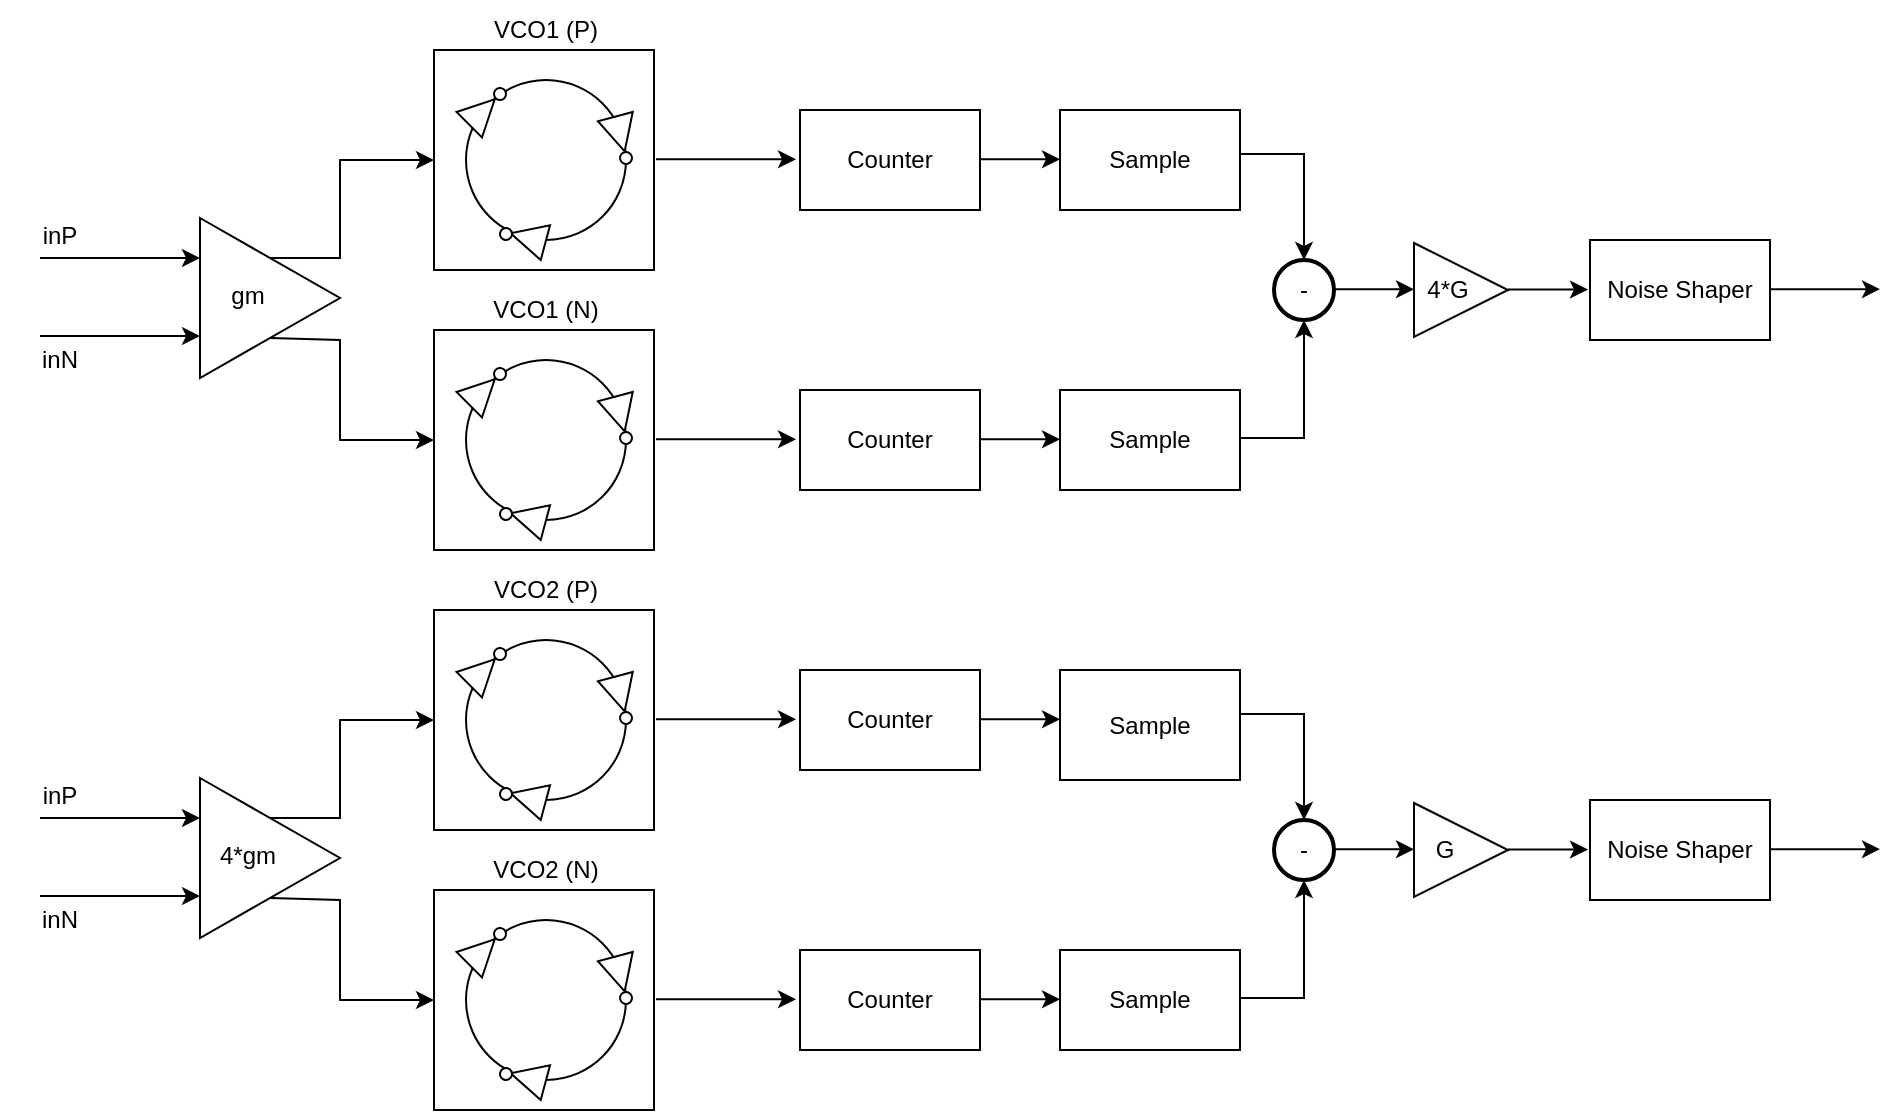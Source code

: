 <mxfile version="24.2.5" type="device">
  <diagram name="Página-1" id="GBnDSWIMgBguWS17cVUB">
    <mxGraphModel dx="1434" dy="836" grid="1" gridSize="10" guides="1" tooltips="1" connect="1" arrows="1" fold="1" page="1" pageScale="1" pageWidth="827" pageHeight="1169" math="0" shadow="0">
      <root>
        <mxCell id="0" />
        <mxCell id="1" parent="0" />
        <mxCell id="giKLwABNxpkBtgjpMrBd-41" value="" style="group;rotation=-135;" parent="1" vertex="1" connectable="0">
          <mxGeometry x="284" y="219.996" width="110" height="100.004" as="geometry" />
        </mxCell>
        <mxCell id="giKLwABNxpkBtgjpMrBd-42" value="" style="rounded=0;whiteSpace=wrap;html=1;" parent="giKLwABNxpkBtgjpMrBd-41" vertex="1">
          <mxGeometry x="-7" y="-5" width="110" height="110" as="geometry" />
        </mxCell>
        <mxCell id="giKLwABNxpkBtgjpMrBd-43" value="" style="ellipse;whiteSpace=wrap;html=1;aspect=fixed;rotation=-135;" parent="giKLwABNxpkBtgjpMrBd-41" vertex="1">
          <mxGeometry x="9" y="10" width="80" height="80" as="geometry" />
        </mxCell>
        <mxCell id="giKLwABNxpkBtgjpMrBd-44" value="" style="group;rotation=-165;" parent="giKLwABNxpkBtgjpMrBd-41" vertex="1" connectable="0">
          <mxGeometry x="25" y="79" width="24" height="18" as="geometry" />
        </mxCell>
        <mxCell id="giKLwABNxpkBtgjpMrBd-45" value="" style="triangle;whiteSpace=wrap;html=1;rotation=-165;" parent="giKLwABNxpkBtgjpMrBd-44" vertex="1">
          <mxGeometry x="6" y="1" width="18" height="18" as="geometry" />
        </mxCell>
        <mxCell id="giKLwABNxpkBtgjpMrBd-46" value="" style="ellipse;whiteSpace=wrap;html=1;aspect=fixed;rotation=-165;" parent="giKLwABNxpkBtgjpMrBd-44" vertex="1">
          <mxGeometry x="1" y="5" width="6" height="6" as="geometry" />
        </mxCell>
        <mxCell id="giKLwABNxpkBtgjpMrBd-47" value="" style="triangle;whiteSpace=wrap;html=1;rotation=-45;" parent="giKLwABNxpkBtgjpMrBd-41" vertex="1">
          <mxGeometry x="8" y="17" width="18" height="18" as="geometry" />
        </mxCell>
        <mxCell id="giKLwABNxpkBtgjpMrBd-48" value="" style="ellipse;whiteSpace=wrap;html=1;aspect=fixed;rotation=-186;" parent="giKLwABNxpkBtgjpMrBd-41" vertex="1">
          <mxGeometry x="23" y="14" width="6" height="6" as="geometry" />
        </mxCell>
        <mxCell id="giKLwABNxpkBtgjpMrBd-49" value="" style="group;rotation=-285;" parent="giKLwABNxpkBtgjpMrBd-41" vertex="1" connectable="0">
          <mxGeometry x="74" y="31" width="24" height="18" as="geometry" />
        </mxCell>
        <mxCell id="giKLwABNxpkBtgjpMrBd-50" value="" style="triangle;whiteSpace=wrap;html=1;rotation=-285;" parent="giKLwABNxpkBtgjpMrBd-49" vertex="1">
          <mxGeometry x="3" y="-3" width="18" height="18" as="geometry" />
        </mxCell>
        <mxCell id="giKLwABNxpkBtgjpMrBd-51" value="" style="ellipse;whiteSpace=wrap;html=1;aspect=fixed;rotation=-285;" parent="giKLwABNxpkBtgjpMrBd-49" vertex="1">
          <mxGeometry x="12" y="15" width="6" height="6" as="geometry" />
        </mxCell>
        <mxCell id="giKLwABNxpkBtgjpMrBd-52" value="VCO1 (P)" style="text;html=1;align=center;verticalAlign=middle;whiteSpace=wrap;rounded=0;" parent="giKLwABNxpkBtgjpMrBd-41" vertex="1">
          <mxGeometry x="19" y="-29.996" width="60" height="30" as="geometry" />
        </mxCell>
        <mxCell id="giKLwABNxpkBtgjpMrBd-53" value="" style="endArrow=classic;html=1;rounded=0;" parent="1" edge="1">
          <mxGeometry width="50" height="50" relative="1" as="geometry">
            <mxPoint x="388" y="269.65" as="sourcePoint" />
            <mxPoint x="458" y="269.65" as="targetPoint" />
          </mxGeometry>
        </mxCell>
        <mxCell id="giKLwABNxpkBtgjpMrBd-54" value="Counter" style="rounded=0;whiteSpace=wrap;html=1;" parent="1" vertex="1">
          <mxGeometry x="460" y="245" width="90" height="50" as="geometry" />
        </mxCell>
        <mxCell id="giKLwABNxpkBtgjpMrBd-55" value="" style="endArrow=classic;html=1;rounded=0;exitX=1;exitY=0.5;exitDx=0;exitDy=0;" parent="1" edge="1">
          <mxGeometry width="50" height="50" relative="1" as="geometry">
            <mxPoint x="550.0" y="269.66" as="sourcePoint" />
            <mxPoint x="590" y="269.66" as="targetPoint" />
          </mxGeometry>
        </mxCell>
        <mxCell id="giKLwABNxpkBtgjpMrBd-57" value="Sample" style="rounded=0;whiteSpace=wrap;html=1;" parent="1" vertex="1">
          <mxGeometry x="590" y="245" width="90" height="50" as="geometry" />
        </mxCell>
        <mxCell id="giKLwABNxpkBtgjpMrBd-58" value="Noise Shaper" style="rounded=0;whiteSpace=wrap;html=1;" parent="1" vertex="1">
          <mxGeometry x="855" y="310" width="90" height="50" as="geometry" />
        </mxCell>
        <mxCell id="giKLwABNxpkBtgjpMrBd-59" value="-" style="strokeWidth=2;html=1;shape=mxgraph.flowchart.start_2;whiteSpace=wrap;" parent="1" vertex="1">
          <mxGeometry x="697" y="320" width="30" height="30" as="geometry" />
        </mxCell>
        <mxCell id="giKLwABNxpkBtgjpMrBd-60" value="" style="rounded=0;whiteSpace=wrap;html=1;" parent="1" vertex="1">
          <mxGeometry x="277" y="354.996" width="110" height="110" as="geometry" />
        </mxCell>
        <mxCell id="giKLwABNxpkBtgjpMrBd-61" value="" style="ellipse;whiteSpace=wrap;html=1;aspect=fixed;rotation=-135;" parent="1" vertex="1">
          <mxGeometry x="293" y="369.996" width="80" height="80" as="geometry" />
        </mxCell>
        <mxCell id="giKLwABNxpkBtgjpMrBd-62" value="" style="group;rotation=-165;" parent="1" vertex="1" connectable="0">
          <mxGeometry x="309" y="438.996" width="24" height="18" as="geometry" />
        </mxCell>
        <mxCell id="giKLwABNxpkBtgjpMrBd-63" value="" style="triangle;whiteSpace=wrap;html=1;rotation=-165;" parent="giKLwABNxpkBtgjpMrBd-62" vertex="1">
          <mxGeometry x="6" y="1" width="18" height="18" as="geometry" />
        </mxCell>
        <mxCell id="giKLwABNxpkBtgjpMrBd-64" value="" style="ellipse;whiteSpace=wrap;html=1;aspect=fixed;rotation=-165;" parent="giKLwABNxpkBtgjpMrBd-62" vertex="1">
          <mxGeometry x="1" y="5" width="6" height="6" as="geometry" />
        </mxCell>
        <mxCell id="giKLwABNxpkBtgjpMrBd-65" value="" style="triangle;whiteSpace=wrap;html=1;rotation=-45;" parent="1" vertex="1">
          <mxGeometry x="292" y="376.996" width="18" height="18" as="geometry" />
        </mxCell>
        <mxCell id="giKLwABNxpkBtgjpMrBd-66" value="" style="ellipse;whiteSpace=wrap;html=1;aspect=fixed;rotation=-186;" parent="1" vertex="1">
          <mxGeometry x="307" y="373.996" width="6" height="6" as="geometry" />
        </mxCell>
        <mxCell id="giKLwABNxpkBtgjpMrBd-67" value="" style="group;rotation=-285;" parent="1" vertex="1" connectable="0">
          <mxGeometry x="358" y="390.996" width="24" height="18" as="geometry" />
        </mxCell>
        <mxCell id="giKLwABNxpkBtgjpMrBd-68" value="" style="triangle;whiteSpace=wrap;html=1;rotation=-285;" parent="giKLwABNxpkBtgjpMrBd-67" vertex="1">
          <mxGeometry x="3" y="-3" width="18" height="18" as="geometry" />
        </mxCell>
        <mxCell id="giKLwABNxpkBtgjpMrBd-69" value="" style="ellipse;whiteSpace=wrap;html=1;aspect=fixed;rotation=-285;" parent="giKLwABNxpkBtgjpMrBd-67" vertex="1">
          <mxGeometry x="12" y="15" width="6" height="6" as="geometry" />
        </mxCell>
        <mxCell id="giKLwABNxpkBtgjpMrBd-70" value="VCO1 (N)" style="text;html=1;align=center;verticalAlign=middle;whiteSpace=wrap;rounded=0;" parent="1" vertex="1">
          <mxGeometry x="303" y="330" width="60" height="30" as="geometry" />
        </mxCell>
        <mxCell id="giKLwABNxpkBtgjpMrBd-71" value="" style="endArrow=classic;html=1;rounded=0;" parent="1" edge="1">
          <mxGeometry width="50" height="50" relative="1" as="geometry">
            <mxPoint x="388" y="409.65" as="sourcePoint" />
            <mxPoint x="458" y="409.65" as="targetPoint" />
          </mxGeometry>
        </mxCell>
        <mxCell id="giKLwABNxpkBtgjpMrBd-72" value="Counter" style="rounded=0;whiteSpace=wrap;html=1;" parent="1" vertex="1">
          <mxGeometry x="460" y="385" width="90" height="50" as="geometry" />
        </mxCell>
        <mxCell id="giKLwABNxpkBtgjpMrBd-73" value="" style="endArrow=classic;html=1;rounded=0;exitX=1;exitY=0.5;exitDx=0;exitDy=0;" parent="1" edge="1">
          <mxGeometry width="50" height="50" relative="1" as="geometry">
            <mxPoint x="550.0" y="409.66" as="sourcePoint" />
            <mxPoint x="590" y="409.66" as="targetPoint" />
          </mxGeometry>
        </mxCell>
        <mxCell id="giKLwABNxpkBtgjpMrBd-74" value="Sample" style="rounded=0;whiteSpace=wrap;html=1;" parent="1" vertex="1">
          <mxGeometry x="590" y="385" width="90" height="50" as="geometry" />
        </mxCell>
        <mxCell id="giKLwABNxpkBtgjpMrBd-76" value="" style="endArrow=classic;html=1;rounded=0;exitX=1;exitY=0.5;exitDx=0;exitDy=0;" parent="1" edge="1">
          <mxGeometry width="50" height="50" relative="1" as="geometry">
            <mxPoint x="727.0" y="334.66" as="sourcePoint" />
            <mxPoint x="767" y="334.66" as="targetPoint" />
          </mxGeometry>
        </mxCell>
        <mxCell id="giKLwABNxpkBtgjpMrBd-77" value="" style="endArrow=classic;html=1;rounded=0;" parent="1" edge="1">
          <mxGeometry width="50" height="50" relative="1" as="geometry">
            <mxPoint x="80" y="319" as="sourcePoint" />
            <mxPoint x="160" y="319" as="targetPoint" />
          </mxGeometry>
        </mxCell>
        <mxCell id="giKLwABNxpkBtgjpMrBd-78" value="" style="endArrow=classic;html=1;rounded=0;" parent="1" edge="1">
          <mxGeometry width="50" height="50" relative="1" as="geometry">
            <mxPoint x="80" y="358" as="sourcePoint" />
            <mxPoint x="160" y="358" as="targetPoint" />
          </mxGeometry>
        </mxCell>
        <mxCell id="giKLwABNxpkBtgjpMrBd-79" value="" style="triangle;whiteSpace=wrap;html=1;" parent="1" vertex="1">
          <mxGeometry x="160" y="299" width="70" height="80" as="geometry" />
        </mxCell>
        <mxCell id="giKLwABNxpkBtgjpMrBd-80" value="gm" style="text;html=1;align=center;verticalAlign=middle;whiteSpace=wrap;rounded=0;" parent="1" vertex="1">
          <mxGeometry x="154" y="323" width="60" height="30" as="geometry" />
        </mxCell>
        <mxCell id="giKLwABNxpkBtgjpMrBd-81" value="" style="endArrow=classic;html=1;rounded=0;exitX=0.5;exitY=0;exitDx=0;exitDy=0;entryX=0;entryY=0.5;entryDx=0;entryDy=0;" parent="1" source="giKLwABNxpkBtgjpMrBd-79" target="giKLwABNxpkBtgjpMrBd-42" edge="1">
          <mxGeometry width="50" height="50" relative="1" as="geometry">
            <mxPoint x="420" y="490" as="sourcePoint" />
            <mxPoint x="470" y="440" as="targetPoint" />
            <Array as="points">
              <mxPoint x="230" y="319" />
              <mxPoint x="230" y="270" />
            </Array>
          </mxGeometry>
        </mxCell>
        <mxCell id="giKLwABNxpkBtgjpMrBd-82" value="" style="endArrow=classic;html=1;rounded=0;exitX=0.5;exitY=1;exitDx=0;exitDy=0;entryX=0;entryY=0.5;entryDx=0;entryDy=0;" parent="1" source="giKLwABNxpkBtgjpMrBd-79" target="giKLwABNxpkBtgjpMrBd-60" edge="1">
          <mxGeometry width="50" height="50" relative="1" as="geometry">
            <mxPoint x="420" y="490" as="sourcePoint" />
            <mxPoint x="470" y="440" as="targetPoint" />
            <Array as="points">
              <mxPoint x="230" y="360" />
              <mxPoint x="230" y="410" />
            </Array>
          </mxGeometry>
        </mxCell>
        <mxCell id="giKLwABNxpkBtgjpMrBd-83" value="inP" style="text;html=1;align=center;verticalAlign=middle;whiteSpace=wrap;rounded=0;" parent="1" vertex="1">
          <mxGeometry x="60" y="293" width="60" height="30" as="geometry" />
        </mxCell>
        <mxCell id="giKLwABNxpkBtgjpMrBd-84" value="inN" style="text;html=1;align=center;verticalAlign=middle;whiteSpace=wrap;rounded=0;" parent="1" vertex="1">
          <mxGeometry x="60" y="355" width="60" height="30" as="geometry" />
        </mxCell>
        <mxCell id="giKLwABNxpkBtgjpMrBd-85" value="" style="triangle;whiteSpace=wrap;html=1;" parent="1" vertex="1">
          <mxGeometry x="767" y="311.5" width="47" height="47" as="geometry" />
        </mxCell>
        <mxCell id="giKLwABNxpkBtgjpMrBd-86" value="" style="endArrow=classic;html=1;rounded=0;exitX=1;exitY=0.5;exitDx=0;exitDy=0;" parent="1" edge="1">
          <mxGeometry width="50" height="50" relative="1" as="geometry">
            <mxPoint x="814.0" y="334.76" as="sourcePoint" />
            <mxPoint x="854" y="334.76" as="targetPoint" />
          </mxGeometry>
        </mxCell>
        <mxCell id="giKLwABNxpkBtgjpMrBd-87" value="4*G" style="text;html=1;align=center;verticalAlign=middle;whiteSpace=wrap;rounded=0;" parent="1" vertex="1">
          <mxGeometry x="767" y="323.5" width="34" height="23" as="geometry" />
        </mxCell>
        <mxCell id="giKLwABNxpkBtgjpMrBd-92" value="" style="endArrow=classic;html=1;rounded=0;exitX=1;exitY=0.5;exitDx=0;exitDy=0;entryX=0.5;entryY=0;entryDx=0;entryDy=0;entryPerimeter=0;" parent="1" target="giKLwABNxpkBtgjpMrBd-59" edge="1">
          <mxGeometry width="50" height="50" relative="1" as="geometry">
            <mxPoint x="680" y="267" as="sourcePoint" />
            <mxPoint x="747" y="217" as="targetPoint" />
            <Array as="points">
              <mxPoint x="712" y="267" />
            </Array>
          </mxGeometry>
        </mxCell>
        <mxCell id="giKLwABNxpkBtgjpMrBd-93" value="" style="endArrow=classic;html=1;rounded=0;exitX=1;exitY=0.5;exitDx=0;exitDy=0;entryX=0.5;entryY=1;entryDx=0;entryDy=0;entryPerimeter=0;" parent="1" target="giKLwABNxpkBtgjpMrBd-59" edge="1">
          <mxGeometry width="50" height="50" relative="1" as="geometry">
            <mxPoint x="680" y="409" as="sourcePoint" />
            <mxPoint x="712" y="462" as="targetPoint" />
            <Array as="points">
              <mxPoint x="712" y="409" />
            </Array>
          </mxGeometry>
        </mxCell>
        <mxCell id="giKLwABNxpkBtgjpMrBd-94" value="" style="endArrow=classic;html=1;rounded=0;" parent="1" edge="1">
          <mxGeometry width="50" height="50" relative="1" as="geometry">
            <mxPoint x="945" y="334.58" as="sourcePoint" />
            <mxPoint x="1000" y="334.58" as="targetPoint" />
          </mxGeometry>
        </mxCell>
        <mxCell id="cRgQue0R74_wIxwqEq8C-1" value="" style="group;rotation=-135;" parent="1" vertex="1" connectable="0">
          <mxGeometry x="284" y="499.996" width="110" height="100.004" as="geometry" />
        </mxCell>
        <mxCell id="cRgQue0R74_wIxwqEq8C-2" value="" style="rounded=0;whiteSpace=wrap;html=1;" parent="cRgQue0R74_wIxwqEq8C-1" vertex="1">
          <mxGeometry x="-7" y="-5" width="110" height="110" as="geometry" />
        </mxCell>
        <mxCell id="cRgQue0R74_wIxwqEq8C-3" value="" style="ellipse;whiteSpace=wrap;html=1;aspect=fixed;rotation=-135;" parent="cRgQue0R74_wIxwqEq8C-1" vertex="1">
          <mxGeometry x="9" y="10" width="80" height="80" as="geometry" />
        </mxCell>
        <mxCell id="cRgQue0R74_wIxwqEq8C-4" value="" style="group;rotation=-165;" parent="cRgQue0R74_wIxwqEq8C-1" vertex="1" connectable="0">
          <mxGeometry x="25" y="79" width="24" height="18" as="geometry" />
        </mxCell>
        <mxCell id="cRgQue0R74_wIxwqEq8C-5" value="" style="triangle;whiteSpace=wrap;html=1;rotation=-165;" parent="cRgQue0R74_wIxwqEq8C-4" vertex="1">
          <mxGeometry x="6" y="1" width="18" height="18" as="geometry" />
        </mxCell>
        <mxCell id="cRgQue0R74_wIxwqEq8C-6" value="" style="ellipse;whiteSpace=wrap;html=1;aspect=fixed;rotation=-165;" parent="cRgQue0R74_wIxwqEq8C-4" vertex="1">
          <mxGeometry x="1" y="5" width="6" height="6" as="geometry" />
        </mxCell>
        <mxCell id="cRgQue0R74_wIxwqEq8C-7" value="" style="triangle;whiteSpace=wrap;html=1;rotation=-45;" parent="cRgQue0R74_wIxwqEq8C-1" vertex="1">
          <mxGeometry x="8" y="17" width="18" height="18" as="geometry" />
        </mxCell>
        <mxCell id="cRgQue0R74_wIxwqEq8C-8" value="" style="ellipse;whiteSpace=wrap;html=1;aspect=fixed;rotation=-186;" parent="cRgQue0R74_wIxwqEq8C-1" vertex="1">
          <mxGeometry x="23" y="14" width="6" height="6" as="geometry" />
        </mxCell>
        <mxCell id="cRgQue0R74_wIxwqEq8C-9" value="" style="group;rotation=-285;" parent="cRgQue0R74_wIxwqEq8C-1" vertex="1" connectable="0">
          <mxGeometry x="74" y="31" width="24" height="18" as="geometry" />
        </mxCell>
        <mxCell id="cRgQue0R74_wIxwqEq8C-10" value="" style="triangle;whiteSpace=wrap;html=1;rotation=-285;" parent="cRgQue0R74_wIxwqEq8C-9" vertex="1">
          <mxGeometry x="3" y="-3" width="18" height="18" as="geometry" />
        </mxCell>
        <mxCell id="cRgQue0R74_wIxwqEq8C-11" value="" style="ellipse;whiteSpace=wrap;html=1;aspect=fixed;rotation=-285;" parent="cRgQue0R74_wIxwqEq8C-9" vertex="1">
          <mxGeometry x="12" y="15" width="6" height="6" as="geometry" />
        </mxCell>
        <mxCell id="cRgQue0R74_wIxwqEq8C-12" value="VCO2 (P)" style="text;html=1;align=center;verticalAlign=middle;whiteSpace=wrap;rounded=0;" parent="cRgQue0R74_wIxwqEq8C-1" vertex="1">
          <mxGeometry x="19" y="-29.996" width="60" height="30" as="geometry" />
        </mxCell>
        <mxCell id="cRgQue0R74_wIxwqEq8C-13" value="" style="endArrow=classic;html=1;rounded=0;" parent="1" edge="1">
          <mxGeometry width="50" height="50" relative="1" as="geometry">
            <mxPoint x="388" y="549.65" as="sourcePoint" />
            <mxPoint x="458" y="549.65" as="targetPoint" />
          </mxGeometry>
        </mxCell>
        <mxCell id="cRgQue0R74_wIxwqEq8C-14" value="Counter" style="rounded=0;whiteSpace=wrap;html=1;" parent="1" vertex="1">
          <mxGeometry x="460" y="525" width="90" height="50" as="geometry" />
        </mxCell>
        <mxCell id="cRgQue0R74_wIxwqEq8C-15" value="" style="endArrow=classic;html=1;rounded=0;exitX=1;exitY=0.5;exitDx=0;exitDy=0;" parent="1" edge="1">
          <mxGeometry width="50" height="50" relative="1" as="geometry">
            <mxPoint x="550.0" y="549.66" as="sourcePoint" />
            <mxPoint x="590" y="549.66" as="targetPoint" />
          </mxGeometry>
        </mxCell>
        <mxCell id="cRgQue0R74_wIxwqEq8C-16" value="Sample" style="rounded=0;whiteSpace=wrap;html=1;" parent="1" vertex="1">
          <mxGeometry x="590" y="525" width="90" height="55" as="geometry" />
        </mxCell>
        <mxCell id="cRgQue0R74_wIxwqEq8C-17" value="Noise Shaper" style="rounded=0;whiteSpace=wrap;html=1;" parent="1" vertex="1">
          <mxGeometry x="855" y="590" width="90" height="50" as="geometry" />
        </mxCell>
        <mxCell id="cRgQue0R74_wIxwqEq8C-18" value="-" style="strokeWidth=2;html=1;shape=mxgraph.flowchart.start_2;whiteSpace=wrap;" parent="1" vertex="1">
          <mxGeometry x="697" y="600" width="30" height="30" as="geometry" />
        </mxCell>
        <mxCell id="cRgQue0R74_wIxwqEq8C-19" value="" style="rounded=0;whiteSpace=wrap;html=1;" parent="1" vertex="1">
          <mxGeometry x="277" y="634.996" width="110" height="110" as="geometry" />
        </mxCell>
        <mxCell id="cRgQue0R74_wIxwqEq8C-20" value="" style="ellipse;whiteSpace=wrap;html=1;aspect=fixed;rotation=-135;" parent="1" vertex="1">
          <mxGeometry x="293" y="649.996" width="80" height="80" as="geometry" />
        </mxCell>
        <mxCell id="cRgQue0R74_wIxwqEq8C-21" value="" style="group;rotation=-165;" parent="1" vertex="1" connectable="0">
          <mxGeometry x="309" y="718.996" width="24" height="18" as="geometry" />
        </mxCell>
        <mxCell id="cRgQue0R74_wIxwqEq8C-22" value="" style="triangle;whiteSpace=wrap;html=1;rotation=-165;" parent="cRgQue0R74_wIxwqEq8C-21" vertex="1">
          <mxGeometry x="6" y="1" width="18" height="18" as="geometry" />
        </mxCell>
        <mxCell id="cRgQue0R74_wIxwqEq8C-23" value="" style="ellipse;whiteSpace=wrap;html=1;aspect=fixed;rotation=-165;" parent="cRgQue0R74_wIxwqEq8C-21" vertex="1">
          <mxGeometry x="1" y="5" width="6" height="6" as="geometry" />
        </mxCell>
        <mxCell id="cRgQue0R74_wIxwqEq8C-24" value="" style="triangle;whiteSpace=wrap;html=1;rotation=-45;" parent="1" vertex="1">
          <mxGeometry x="292" y="656.996" width="18" height="18" as="geometry" />
        </mxCell>
        <mxCell id="cRgQue0R74_wIxwqEq8C-25" value="" style="ellipse;whiteSpace=wrap;html=1;aspect=fixed;rotation=-186;" parent="1" vertex="1">
          <mxGeometry x="307" y="653.996" width="6" height="6" as="geometry" />
        </mxCell>
        <mxCell id="cRgQue0R74_wIxwqEq8C-26" value="" style="group;rotation=-285;" parent="1" vertex="1" connectable="0">
          <mxGeometry x="358" y="670.996" width="24" height="18" as="geometry" />
        </mxCell>
        <mxCell id="cRgQue0R74_wIxwqEq8C-27" value="" style="triangle;whiteSpace=wrap;html=1;rotation=-285;" parent="cRgQue0R74_wIxwqEq8C-26" vertex="1">
          <mxGeometry x="3" y="-3" width="18" height="18" as="geometry" />
        </mxCell>
        <mxCell id="cRgQue0R74_wIxwqEq8C-28" value="" style="ellipse;whiteSpace=wrap;html=1;aspect=fixed;rotation=-285;" parent="cRgQue0R74_wIxwqEq8C-26" vertex="1">
          <mxGeometry x="12" y="15" width="6" height="6" as="geometry" />
        </mxCell>
        <mxCell id="cRgQue0R74_wIxwqEq8C-29" value="VCO2 (N)" style="text;html=1;align=center;verticalAlign=middle;whiteSpace=wrap;rounded=0;" parent="1" vertex="1">
          <mxGeometry x="303" y="610" width="60" height="30" as="geometry" />
        </mxCell>
        <mxCell id="cRgQue0R74_wIxwqEq8C-30" value="" style="endArrow=classic;html=1;rounded=0;" parent="1" edge="1">
          <mxGeometry width="50" height="50" relative="1" as="geometry">
            <mxPoint x="388" y="689.65" as="sourcePoint" />
            <mxPoint x="458" y="689.65" as="targetPoint" />
          </mxGeometry>
        </mxCell>
        <mxCell id="cRgQue0R74_wIxwqEq8C-31" value="Counter" style="rounded=0;whiteSpace=wrap;html=1;" parent="1" vertex="1">
          <mxGeometry x="460" y="665" width="90" height="50" as="geometry" />
        </mxCell>
        <mxCell id="cRgQue0R74_wIxwqEq8C-32" value="" style="endArrow=classic;html=1;rounded=0;exitX=1;exitY=0.5;exitDx=0;exitDy=0;" parent="1" edge="1">
          <mxGeometry width="50" height="50" relative="1" as="geometry">
            <mxPoint x="550.0" y="689.66" as="sourcePoint" />
            <mxPoint x="590" y="689.66" as="targetPoint" />
          </mxGeometry>
        </mxCell>
        <mxCell id="cRgQue0R74_wIxwqEq8C-33" value="Sample" style="rounded=0;whiteSpace=wrap;html=1;" parent="1" vertex="1">
          <mxGeometry x="590" y="665" width="90" height="50" as="geometry" />
        </mxCell>
        <mxCell id="cRgQue0R74_wIxwqEq8C-34" value="" style="endArrow=classic;html=1;rounded=0;exitX=1;exitY=0.5;exitDx=0;exitDy=0;" parent="1" edge="1">
          <mxGeometry width="50" height="50" relative="1" as="geometry">
            <mxPoint x="727.0" y="614.66" as="sourcePoint" />
            <mxPoint x="767" y="614.66" as="targetPoint" />
          </mxGeometry>
        </mxCell>
        <mxCell id="cRgQue0R74_wIxwqEq8C-35" value="" style="endArrow=classic;html=1;rounded=0;" parent="1" edge="1">
          <mxGeometry width="50" height="50" relative="1" as="geometry">
            <mxPoint x="80" y="599" as="sourcePoint" />
            <mxPoint x="160" y="599" as="targetPoint" />
          </mxGeometry>
        </mxCell>
        <mxCell id="cRgQue0R74_wIxwqEq8C-36" value="" style="endArrow=classic;html=1;rounded=0;" parent="1" edge="1">
          <mxGeometry width="50" height="50" relative="1" as="geometry">
            <mxPoint x="80" y="638" as="sourcePoint" />
            <mxPoint x="160" y="638" as="targetPoint" />
          </mxGeometry>
        </mxCell>
        <mxCell id="cRgQue0R74_wIxwqEq8C-37" value="" style="triangle;whiteSpace=wrap;html=1;" parent="1" vertex="1">
          <mxGeometry x="160" y="579" width="70" height="80" as="geometry" />
        </mxCell>
        <mxCell id="cRgQue0R74_wIxwqEq8C-38" value="4*gm" style="text;html=1;align=center;verticalAlign=middle;whiteSpace=wrap;rounded=0;" parent="1" vertex="1">
          <mxGeometry x="154" y="603" width="60" height="30" as="geometry" />
        </mxCell>
        <mxCell id="cRgQue0R74_wIxwqEq8C-39" value="" style="endArrow=classic;html=1;rounded=0;exitX=0.5;exitY=0;exitDx=0;exitDy=0;entryX=0;entryY=0.5;entryDx=0;entryDy=0;" parent="1" source="cRgQue0R74_wIxwqEq8C-37" target="cRgQue0R74_wIxwqEq8C-2" edge="1">
          <mxGeometry width="50" height="50" relative="1" as="geometry">
            <mxPoint x="420" y="770" as="sourcePoint" />
            <mxPoint x="470" y="720" as="targetPoint" />
            <Array as="points">
              <mxPoint x="230" y="599" />
              <mxPoint x="230" y="550" />
            </Array>
          </mxGeometry>
        </mxCell>
        <mxCell id="cRgQue0R74_wIxwqEq8C-40" value="" style="endArrow=classic;html=1;rounded=0;exitX=0.5;exitY=1;exitDx=0;exitDy=0;entryX=0;entryY=0.5;entryDx=0;entryDy=0;" parent="1" source="cRgQue0R74_wIxwqEq8C-37" target="cRgQue0R74_wIxwqEq8C-19" edge="1">
          <mxGeometry width="50" height="50" relative="1" as="geometry">
            <mxPoint x="420" y="770" as="sourcePoint" />
            <mxPoint x="470" y="720" as="targetPoint" />
            <Array as="points">
              <mxPoint x="230" y="640" />
              <mxPoint x="230" y="690" />
            </Array>
          </mxGeometry>
        </mxCell>
        <mxCell id="cRgQue0R74_wIxwqEq8C-41" value="inP" style="text;html=1;align=center;verticalAlign=middle;whiteSpace=wrap;rounded=0;" parent="1" vertex="1">
          <mxGeometry x="60" y="573" width="60" height="30" as="geometry" />
        </mxCell>
        <mxCell id="cRgQue0R74_wIxwqEq8C-42" value="inN" style="text;html=1;align=center;verticalAlign=middle;whiteSpace=wrap;rounded=0;" parent="1" vertex="1">
          <mxGeometry x="60" y="635" width="60" height="30" as="geometry" />
        </mxCell>
        <mxCell id="cRgQue0R74_wIxwqEq8C-43" value="" style="triangle;whiteSpace=wrap;html=1;" parent="1" vertex="1">
          <mxGeometry x="767" y="591.5" width="47" height="47" as="geometry" />
        </mxCell>
        <mxCell id="cRgQue0R74_wIxwqEq8C-44" value="" style="endArrow=classic;html=1;rounded=0;exitX=1;exitY=0.5;exitDx=0;exitDy=0;" parent="1" edge="1">
          <mxGeometry width="50" height="50" relative="1" as="geometry">
            <mxPoint x="814.0" y="614.76" as="sourcePoint" />
            <mxPoint x="854" y="614.76" as="targetPoint" />
          </mxGeometry>
        </mxCell>
        <mxCell id="cRgQue0R74_wIxwqEq8C-45" value="G" style="text;html=1;align=center;verticalAlign=middle;whiteSpace=wrap;rounded=0;" parent="1" vertex="1">
          <mxGeometry x="776" y="603.5" width="13" height="23" as="geometry" />
        </mxCell>
        <mxCell id="cRgQue0R74_wIxwqEq8C-50" value="" style="endArrow=classic;html=1;rounded=0;exitX=1;exitY=0.5;exitDx=0;exitDy=0;entryX=0.5;entryY=0;entryDx=0;entryDy=0;entryPerimeter=0;" parent="1" target="cRgQue0R74_wIxwqEq8C-18" edge="1">
          <mxGeometry width="50" height="50" relative="1" as="geometry">
            <mxPoint x="680" y="547" as="sourcePoint" />
            <mxPoint x="747" y="497" as="targetPoint" />
            <Array as="points">
              <mxPoint x="712" y="547" />
            </Array>
          </mxGeometry>
        </mxCell>
        <mxCell id="cRgQue0R74_wIxwqEq8C-51" value="" style="endArrow=classic;html=1;rounded=0;exitX=1;exitY=0.5;exitDx=0;exitDy=0;entryX=0.5;entryY=1;entryDx=0;entryDy=0;entryPerimeter=0;" parent="1" target="cRgQue0R74_wIxwqEq8C-18" edge="1">
          <mxGeometry width="50" height="50" relative="1" as="geometry">
            <mxPoint x="680" y="689" as="sourcePoint" />
            <mxPoint x="712" y="742" as="targetPoint" />
            <Array as="points">
              <mxPoint x="712" y="689" />
            </Array>
          </mxGeometry>
        </mxCell>
        <mxCell id="cRgQue0R74_wIxwqEq8C-52" value="" style="endArrow=classic;html=1;rounded=0;" parent="1" edge="1">
          <mxGeometry width="50" height="50" relative="1" as="geometry">
            <mxPoint x="945" y="614.58" as="sourcePoint" />
            <mxPoint x="1000" y="614.58" as="targetPoint" />
          </mxGeometry>
        </mxCell>
      </root>
    </mxGraphModel>
  </diagram>
</mxfile>
